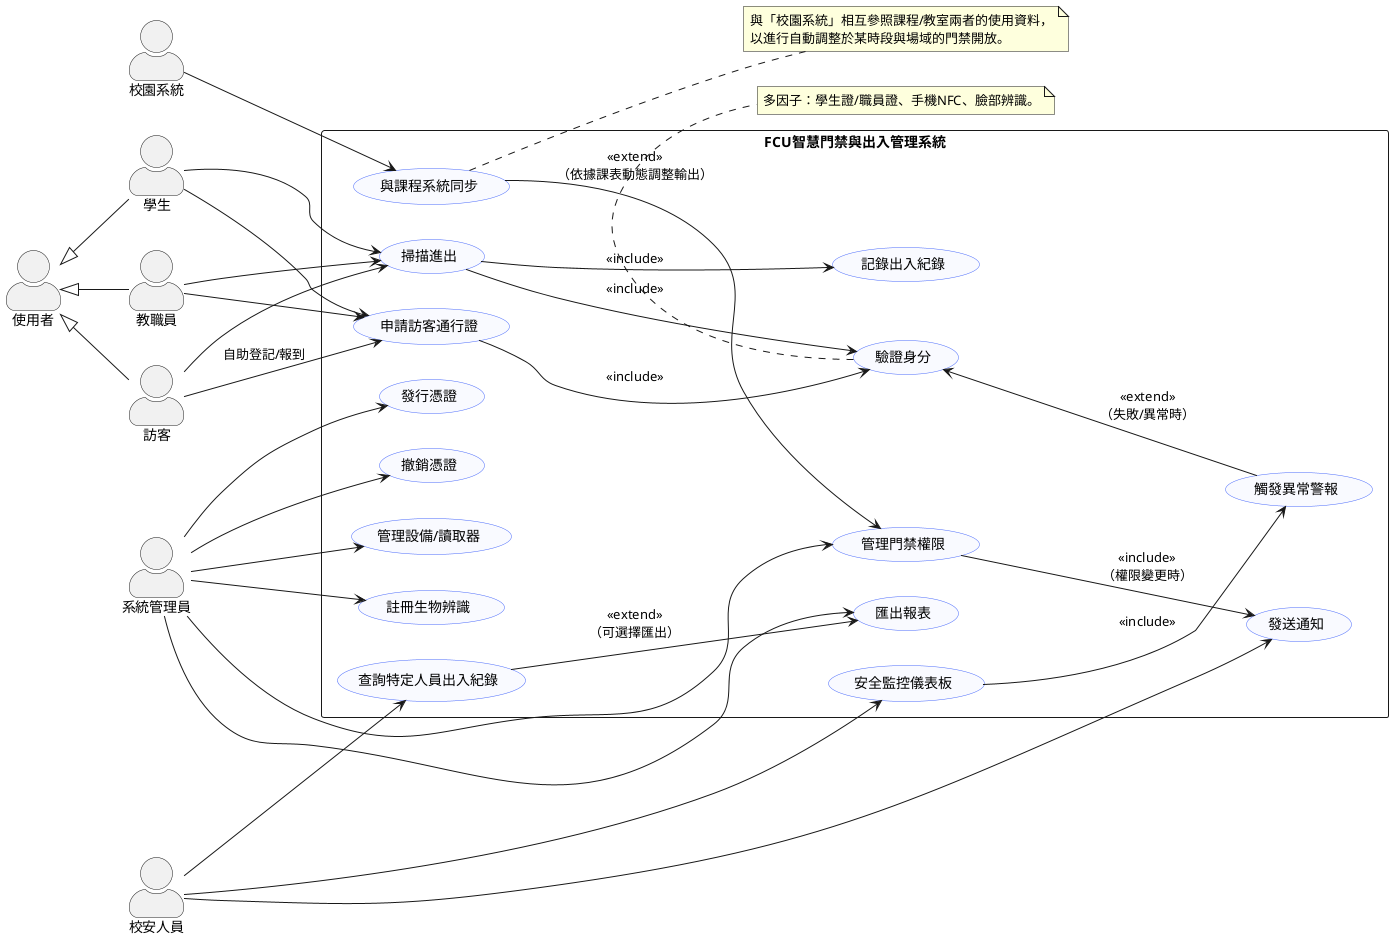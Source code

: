 @startuml
left to right direction
skinparam packageStyle rectangle
skinparam usecase {
  BackgroundColor #F9FAFF
  BorderColor #4B6BFB
}
skinparam actorStyle awesome

rectangle "FCU智慧門禁與出入管理系統" as 系統 {
  (掃描進出) as UC_掃描
  (驗證身分) as UC_驗證
  (記錄出入紀錄) as UC_紀錄
  (觸發異常警報) as UC_警報
  (申請訪客通行證) as UC_訪客證
  (管理門禁權限) as UC_權限
  (查詢特定人員出入紀錄) as UC_查詢
  (匯出報表) as UC_報表
  (發送通知) as UC_通知
  (與課程系統同步) as UC_同步
  (註冊生物辨識) as UC_註冊生物
  (發行憑證) as UC_發行
  (撤銷憑證) as UC_撤銷
  (安全監控儀表板) as UC_儀表板
  (管理設備/讀取器) as UC_設備
}

actor 使用者
actor 學生
actor 教職員
actor 訪客
actor "校安人員" as 校安
actor 系統管理員
actor "校園系統" as 校園系統

使用者 <|-- 學生
使用者 <|-- 教職員
使用者 <|-- 訪客

' 角色關聯
學生 --> UC_掃描
教職員 --> UC_掃描
訪客 --> UC_掃描
學生 --> UC_訪客證
教職員 --> UC_訪客證
訪客 --> UC_訪客證 : 自助登記/報到

校安 --> UC_儀表板
校安 --> UC_查詢
校安 --> UC_通知

系統管理員 --> UC_權限
系統管理員 --> UC_報表
系統管理員 --> UC_發行
系統管理員 --> UC_撤銷
系統管理員 --> UC_設備
系統管理員 --> UC_註冊生物

校園系統 --> UC_同步

' include / extend
UC_掃描 --> UC_驗證 : <<include>>
UC_掃描 --> UC_紀錄 : <<include>>
UC_訪客證 --> UC_驗證 : <<include>>
UC_驗證 <-- UC_警報 : <<extend>>\n（失敗/異常時）
UC_權限 --> UC_通知 : <<include>>\n（權限變更時）
UC_儀表板 --> UC_警報 : <<include>>
UC_查詢 --> UC_報表 : <<extend>>\n（可選擇匯出）
UC_同步 --> UC_權限 : <<extend>>\n（依據課表動態調整輸出）

note right of UC_同步
與「校園系統」相互參照課程/教室兩者的使用資料，
以進行自動調整於某時段與場域的門禁開放。
end note

note bottom of UC_驗證
多因子：學生證/職員證、手機NFC、臉部辨識。
end note
@enduml
